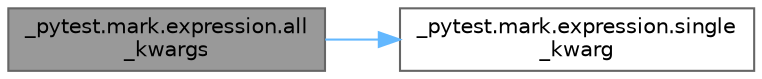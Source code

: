 digraph "_pytest.mark.expression.all_kwargs"
{
 // LATEX_PDF_SIZE
  bgcolor="transparent";
  edge [fontname=Helvetica,fontsize=10,labelfontname=Helvetica,labelfontsize=10];
  node [fontname=Helvetica,fontsize=10,shape=box,height=0.2,width=0.4];
  rankdir="LR";
  Node1 [id="Node000001",label="_pytest.mark.expression.all\l_kwargs",height=0.2,width=0.4,color="gray40", fillcolor="grey60", style="filled", fontcolor="black",tooltip=" "];
  Node1 -> Node2 [id="edge1_Node000001_Node000002",color="steelblue1",style="solid",tooltip=" "];
  Node2 [id="Node000002",label="_pytest.mark.expression.single\l_kwarg",height=0.2,width=0.4,color="grey40", fillcolor="white", style="filled",URL="$namespace__pytest_1_1mark_1_1expression.html#a34ba8e6a9a9c6621a2d8aadb96caf094",tooltip=" "];
}
